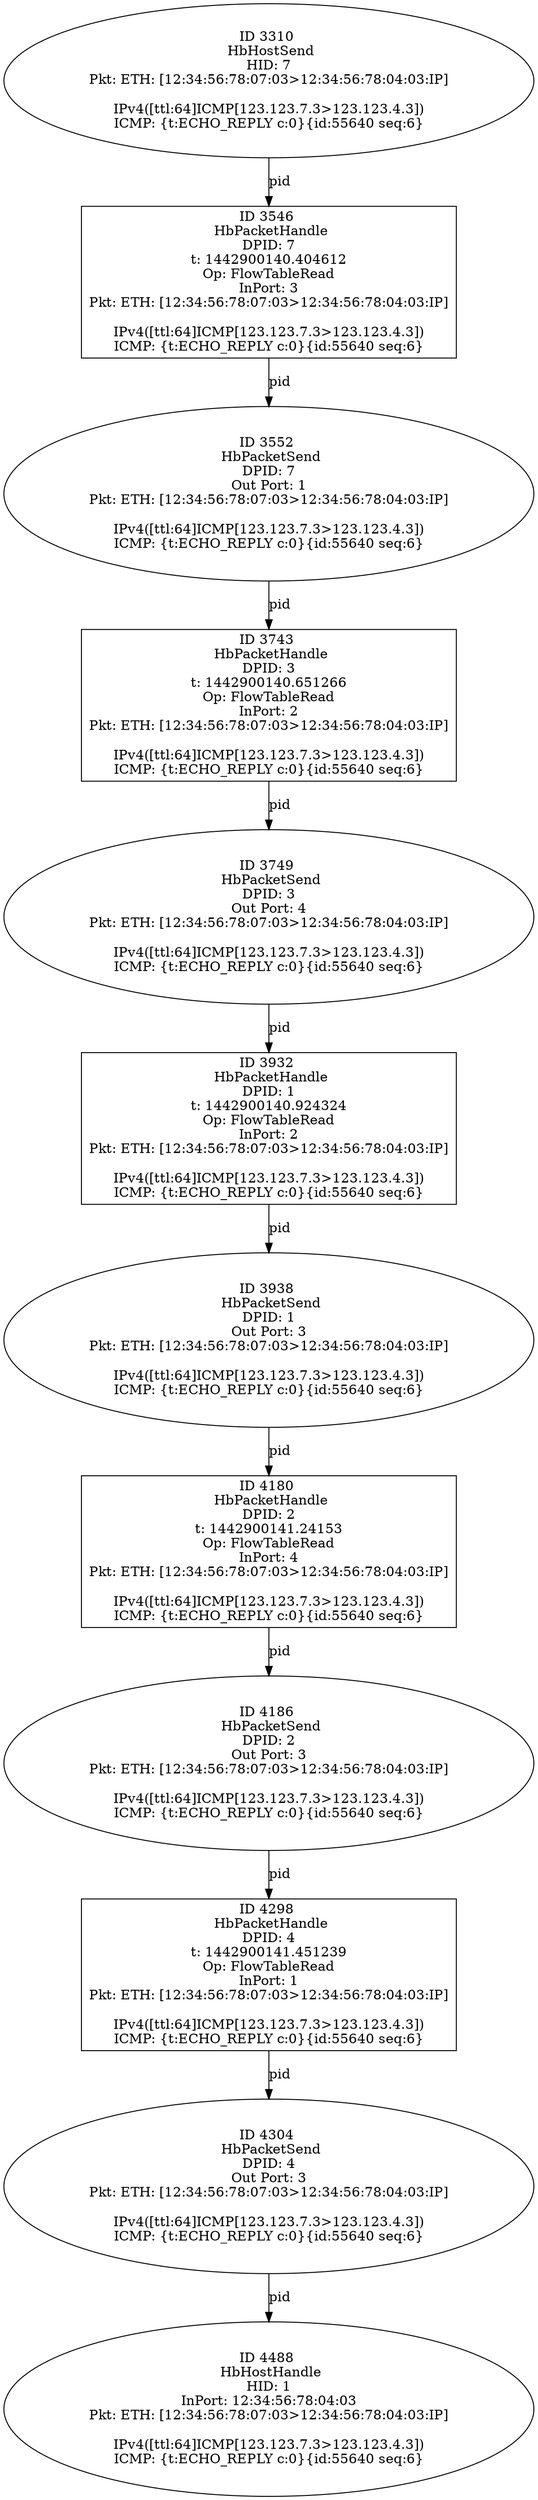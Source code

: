 strict digraph G {
3552 [shape=oval, event=<hb_events.HbPacketSend object at 0x10840b750>, label="ID 3552 
 HbPacketSend
DPID: 7
Out Port: 1
Pkt: ETH: [12:34:56:78:07:03>12:34:56:78:04:03:IP]

IPv4([ttl:64]ICMP[123.123.7.3>123.123.4.3])
ICMP: {t:ECHO_REPLY c:0}{id:55640 seq:6}"];
3938 [shape=oval, event=<hb_events.HbPacketSend object at 0x1085c2cd0>, label="ID 3938 
 HbPacketSend
DPID: 1
Out Port: 3
Pkt: ETH: [12:34:56:78:07:03>12:34:56:78:04:03:IP]

IPv4([ttl:64]ICMP[123.123.7.3>123.123.4.3])
ICMP: {t:ECHO_REPLY c:0}{id:55640 seq:6}"];
3749 [shape=oval, event=<hb_events.HbPacketSend object at 0x1084e7610>, label="ID 3749 
 HbPacketSend
DPID: 3
Out Port: 4
Pkt: ETH: [12:34:56:78:07:03>12:34:56:78:04:03:IP]

IPv4([ttl:64]ICMP[123.123.7.3>123.123.4.3])
ICMP: {t:ECHO_REPLY c:0}{id:55640 seq:6}"];
4488 [shape=oval, event=<hb_events.HbHostHandle object at 0x1088a4710>, label="ID 4488 
 HbHostHandle
HID: 1
InPort: 12:34:56:78:04:03
Pkt: ETH: [12:34:56:78:07:03>12:34:56:78:04:03:IP]

IPv4([ttl:64]ICMP[123.123.7.3>123.123.4.3])
ICMP: {t:ECHO_REPLY c:0}{id:55640 seq:6}"];
4298 [shape=box, event=<hb_events.HbPacketHandle object at 0x1087caf10>, label="ID 4298 
 HbPacketHandle
DPID: 4
t: 1442900141.451239
Op: FlowTableRead
InPort: 1
Pkt: ETH: [12:34:56:78:07:03>12:34:56:78:04:03:IP]

IPv4([ttl:64]ICMP[123.123.7.3>123.123.4.3])
ICMP: {t:ECHO_REPLY c:0}{id:55640 seq:6}"];
3310 [shape=oval, event=<hb_events.HbHostSend object at 0x10831d6d0>, label="ID 3310 
 HbHostSend
HID: 7
Pkt: ETH: [12:34:56:78:07:03>12:34:56:78:04:03:IP]

IPv4([ttl:64]ICMP[123.123.7.3>123.123.4.3])
ICMP: {t:ECHO_REPLY c:0}{id:55640 seq:6}"];
4304 [shape=oval, event=<hb_events.HbPacketSend object at 0x1087ddb50>, label="ID 4304 
 HbPacketSend
DPID: 4
Out Port: 3
Pkt: ETH: [12:34:56:78:07:03>12:34:56:78:04:03:IP]

IPv4([ttl:64]ICMP[123.123.7.3>123.123.4.3])
ICMP: {t:ECHO_REPLY c:0}{id:55640 seq:6}"];
4180 [shape=box, event=<hb_events.HbPacketHandle object at 0x108714950>, label="ID 4180 
 HbPacketHandle
DPID: 2
t: 1442900141.24153
Op: FlowTableRead
InPort: 4
Pkt: ETH: [12:34:56:78:07:03>12:34:56:78:04:03:IP]

IPv4([ttl:64]ICMP[123.123.7.3>123.123.4.3])
ICMP: {t:ECHO_REPLY c:0}{id:55640 seq:6}"];
3546 [shape=box, event=<hb_events.HbPacketHandle object at 0x10840b1d0>, label="ID 3546 
 HbPacketHandle
DPID: 7
t: 1442900140.404612
Op: FlowTableRead
InPort: 3
Pkt: ETH: [12:34:56:78:07:03>12:34:56:78:04:03:IP]

IPv4([ttl:64]ICMP[123.123.7.3>123.123.4.3])
ICMP: {t:ECHO_REPLY c:0}{id:55640 seq:6}"];
3932 [shape=box, event=<hb_events.HbPacketHandle object at 0x108597750>, label="ID 3932 
 HbPacketHandle
DPID: 1
t: 1442900140.924324
Op: FlowTableRead
InPort: 2
Pkt: ETH: [12:34:56:78:07:03>12:34:56:78:04:03:IP]

IPv4([ttl:64]ICMP[123.123.7.3>123.123.4.3])
ICMP: {t:ECHO_REPLY c:0}{id:55640 seq:6}"];
4186 [shape=oval, event=<hb_events.HbPacketSend object at 0x108721cd0>, label="ID 4186 
 HbPacketSend
DPID: 2
Out Port: 3
Pkt: ETH: [12:34:56:78:07:03>12:34:56:78:04:03:IP]

IPv4([ttl:64]ICMP[123.123.7.3>123.123.4.3])
ICMP: {t:ECHO_REPLY c:0}{id:55640 seq:6}"];
3743 [shape=box, event=<hb_events.HbPacketHandle object at 0x1084e7410>, label="ID 3743 
 HbPacketHandle
DPID: 3
t: 1442900140.651266
Op: FlowTableRead
InPort: 2
Pkt: ETH: [12:34:56:78:07:03>12:34:56:78:04:03:IP]

IPv4([ttl:64]ICMP[123.123.7.3>123.123.4.3])
ICMP: {t:ECHO_REPLY c:0}{id:55640 seq:6}"];
3552 -> 3743  [rel=pid, label=pid];
3938 -> 4180  [rel=pid, label=pid];
3749 -> 3932  [rel=pid, label=pid];
4298 -> 4304  [rel=pid, label=pid];
3310 -> 3546  [rel=pid, label=pid];
4304 -> 4488  [rel=pid, label=pid];
4180 -> 4186  [rel=pid, label=pid];
3546 -> 3552  [rel=pid, label=pid];
3932 -> 3938  [rel=pid, label=pid];
4186 -> 4298  [rel=pid, label=pid];
3743 -> 3749  [rel=pid, label=pid];
}
